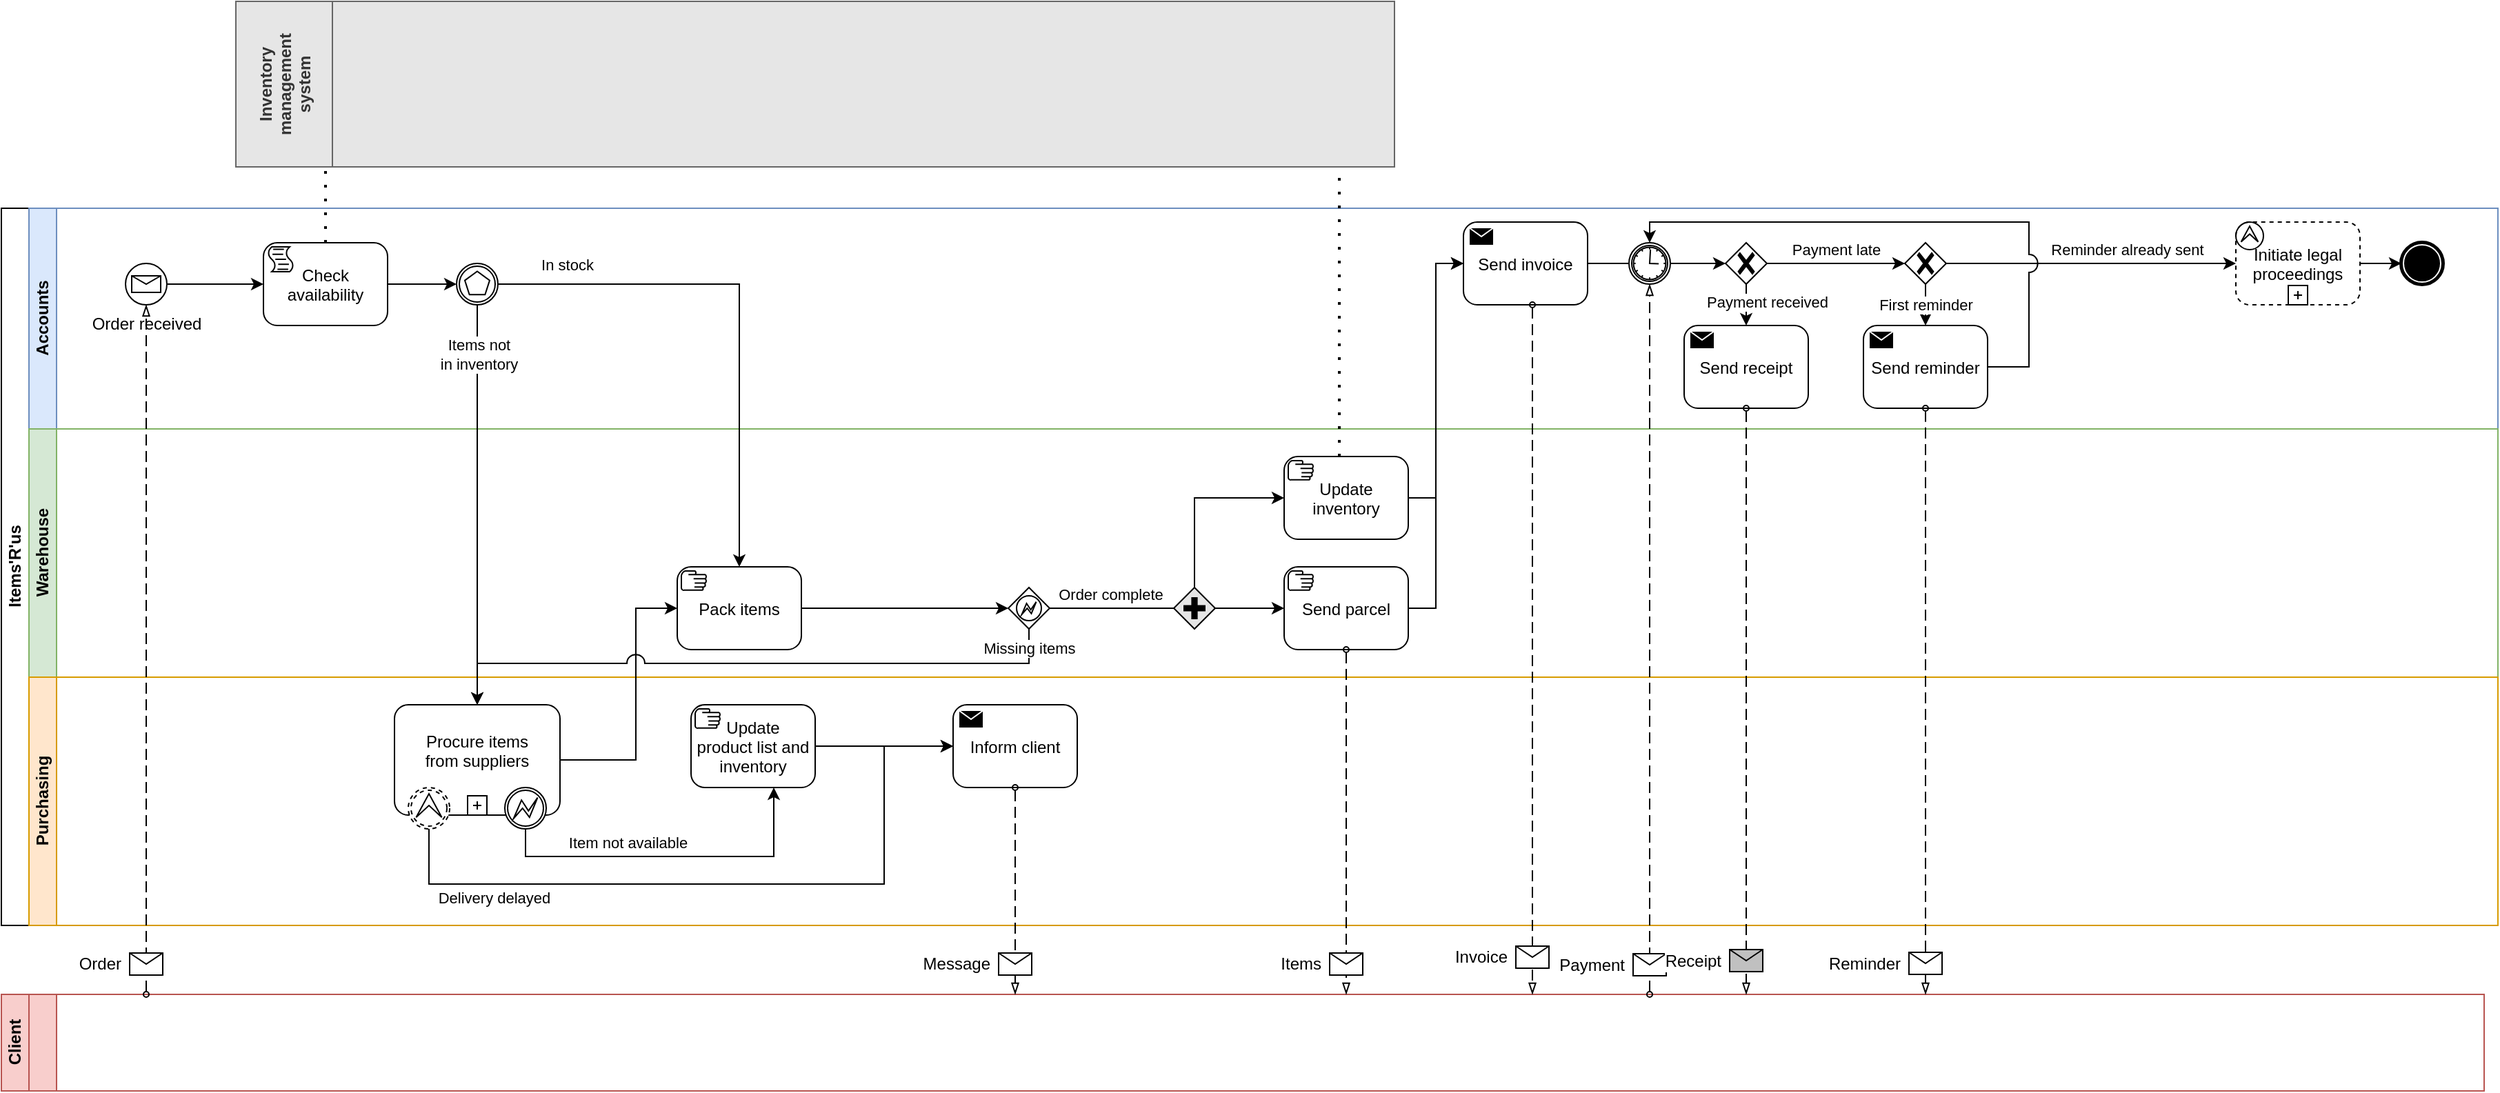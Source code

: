 <mxfile version="19.0.3" type="device" pages="2"><diagram id="L4GpW-EUjeUzysb4IhCQ" name="Page-1"><mxGraphModel dx="1033" dy="782" grid="1" gridSize="10" guides="1" tooltips="1" connect="1" arrows="1" fold="1" page="1" pageScale="1" pageWidth="827" pageHeight="1169" math="0" shadow="0"><root><mxCell id="0"/><mxCell id="1" parent="0"/><mxCell id="CIVC6-ZQAt0Y3eKCPGat-1" value="Items'R'us" style="swimlane;html=1;childLayout=stackLayout;resizeParent=1;resizeParentMax=0;horizontal=0;startSize=20;horizontalStack=0;" vertex="1" parent="1"><mxGeometry x="84" y="415" width="1810" height="520" as="geometry"/></mxCell><mxCell id="CIVC6-ZQAt0Y3eKCPGat-2" value="Accounts" style="swimlane;html=1;startSize=20;horizontal=0;fillColor=#dae8fc;strokeColor=#6c8ebf;" vertex="1" parent="CIVC6-ZQAt0Y3eKCPGat-1"><mxGeometry x="20" width="1790" height="160" as="geometry"/></mxCell><mxCell id="CIVC6-ZQAt0Y3eKCPGat-3" value="Order received" style="shape=mxgraph.bpmn.event;html=1;verticalLabelPosition=bottom;labelBackgroundColor=#ffffff;verticalAlign=top;align=center;perimeter=ellipsePerimeter;outlineConnect=0;aspect=fixed;outline=standard;symbol=message;" vertex="1" parent="CIVC6-ZQAt0Y3eKCPGat-2"><mxGeometry x="70" y="40" width="30" height="30" as="geometry"/></mxCell><mxCell id="CIVC6-ZQAt0Y3eKCPGat-4" value="Check &#xA;availability" style="shape=mxgraph.bpmn.task;rectStyle=rounded;size=10;taskMarker=script;" vertex="1" parent="CIVC6-ZQAt0Y3eKCPGat-2"><mxGeometry x="170" y="25" width="90" height="60" as="geometry"/></mxCell><mxCell id="CIVC6-ZQAt0Y3eKCPGat-5" value="" style="edgeStyle=orthogonalEdgeStyle;rounded=0;orthogonalLoop=1;jettySize=auto;html=1;" edge="1" parent="CIVC6-ZQAt0Y3eKCPGat-2" source="CIVC6-ZQAt0Y3eKCPGat-3" target="CIVC6-ZQAt0Y3eKCPGat-4"><mxGeometry relative="1" as="geometry"/></mxCell><mxCell id="CIVC6-ZQAt0Y3eKCPGat-6" value="" style="shape=mxgraph.bpmn.event;html=1;verticalLabelPosition=bottom;labelBackgroundColor=#ffffff;verticalAlign=top;align=center;perimeter=ellipsePerimeter;outlineConnect=0;aspect=fixed;outline=boundInt;symbol=multiple;fontFamily=Helvetica;fontSize=12;fontColor=#000000;strokeColor=#000000;fillColor=#ffffff;" vertex="1" parent="CIVC6-ZQAt0Y3eKCPGat-2"><mxGeometry x="310" y="40" width="30" height="30" as="geometry"/></mxCell><mxCell id="CIVC6-ZQAt0Y3eKCPGat-7" value="" style="edgeStyle=orthogonalEdgeStyle;rounded=0;orthogonalLoop=1;jettySize=auto;html=1;" edge="1" parent="CIVC6-ZQAt0Y3eKCPGat-2" source="CIVC6-ZQAt0Y3eKCPGat-4" target="CIVC6-ZQAt0Y3eKCPGat-6"><mxGeometry relative="1" as="geometry"/></mxCell><mxCell id="CIVC6-ZQAt0Y3eKCPGat-8" value="Send invoice" style="shape=mxgraph.bpmn.task;rectStyle=rounded;size=10;taskMarker=send;labelBackgroundColor=#ffffff;" vertex="1" parent="CIVC6-ZQAt0Y3eKCPGat-2"><mxGeometry x="1040" y="10" width="90" height="60" as="geometry"/></mxCell><mxCell id="CIVC6-ZQAt0Y3eKCPGat-9" value="" style="edgeStyle=orthogonalEdgeStyle;rounded=0;jumpStyle=arc;jumpSize=13;orthogonalLoop=1;jettySize=auto;html=1;startArrow=none;startFill=0;endArrow=classic;endFill=1;strokeColor=#000000;strokeWidth=1;" edge="1" parent="CIVC6-ZQAt0Y3eKCPGat-2" source="CIVC6-ZQAt0Y3eKCPGat-16" target="CIVC6-ZQAt0Y3eKCPGat-10"><mxGeometry relative="1" as="geometry"><mxPoint x="1170" y="50" as="targetPoint"/></mxGeometry></mxCell><mxCell id="CIVC6-ZQAt0Y3eKCPGat-10" value="" style="shape=mxgraph.bpmn.gateway2;html=1;verticalLabelPosition=bottom;labelBackgroundColor=#ffffff;verticalAlign=top;align=center;perimeter=rhombusPerimeter;outlineConnect=0;outline=none;symbol=none;gwType=exclusive;fontFamily=Helvetica;fontSize=12;fontColor=#000000;strokeColor=#000000;fillColor=#FFFFFF;" vertex="1" parent="CIVC6-ZQAt0Y3eKCPGat-2"><mxGeometry x="1230" y="25" width="30" height="30" as="geometry"/></mxCell><mxCell id="CIVC6-ZQAt0Y3eKCPGat-11" value="Send receipt" style="shape=mxgraph.bpmn.task;rectStyle=rounded;size=10;taskMarker=send;labelBackgroundColor=none;fillColor=#FFFFFF;" vertex="1" parent="CIVC6-ZQAt0Y3eKCPGat-2"><mxGeometry x="1200" y="85" width="90" height="60" as="geometry"/></mxCell><mxCell id="CIVC6-ZQAt0Y3eKCPGat-12" value="" style="edgeStyle=orthogonalEdgeStyle;rounded=0;jumpStyle=arc;jumpSize=13;orthogonalLoop=1;jettySize=auto;html=1;startArrow=none;startFill=0;endArrow=classic;endFill=1;strokeColor=#000000;strokeWidth=1;" edge="1" parent="CIVC6-ZQAt0Y3eKCPGat-2" source="CIVC6-ZQAt0Y3eKCPGat-10" target="CIVC6-ZQAt0Y3eKCPGat-11"><mxGeometry relative="1" as="geometry"><Array as="points"><mxPoint x="1245" y="105"/></Array></mxGeometry></mxCell><mxCell id="CIVC6-ZQAt0Y3eKCPGat-13" value="Payment received" style="edgeLabel;html=1;align=center;verticalAlign=middle;resizable=0;points=[];" vertex="1" connectable="0" parent="CIVC6-ZQAt0Y3eKCPGat-12"><mxGeometry x="-0.674" relative="1" as="geometry"><mxPoint x="15" y="8" as="offset"/></mxGeometry></mxCell><mxCell id="CIVC6-ZQAt0Y3eKCPGat-14" value="" style="edgeStyle=orthogonalEdgeStyle;rounded=0;jumpStyle=arc;jumpSize=13;orthogonalLoop=1;jettySize=auto;html=1;startArrow=none;startFill=0;endArrow=classic;endFill=1;strokeColor=#000000;strokeWidth=1;" edge="1" parent="CIVC6-ZQAt0Y3eKCPGat-2" source="CIVC6-ZQAt0Y3eKCPGat-10" target="CIVC6-ZQAt0Y3eKCPGat-21"><mxGeometry relative="1" as="geometry"><mxPoint x="1450" y="50" as="targetPoint"/><Array as="points"><mxPoint x="1320" y="40"/><mxPoint x="1320" y="40"/></Array></mxGeometry></mxCell><mxCell id="CIVC6-ZQAt0Y3eKCPGat-15" value="Payment late" style="edgeLabel;html=1;align=center;verticalAlign=middle;resizable=0;points=[];" vertex="1" connectable="0" parent="CIVC6-ZQAt0Y3eKCPGat-14"><mxGeometry x="-0.536" y="-2" relative="1" as="geometry"><mxPoint x="27" y="-12" as="offset"/></mxGeometry></mxCell><mxCell id="CIVC6-ZQAt0Y3eKCPGat-16" value="" style="shape=mxgraph.bpmn.event;html=1;verticalLabelPosition=bottom;labelBackgroundColor=#ffffff;verticalAlign=top;align=center;perimeter=ellipsePerimeter;outlineConnect=0;aspect=fixed;outline=boundInt;symbol=timer;fillColor=#FFFFFF;" vertex="1" parent="CIVC6-ZQAt0Y3eKCPGat-2"><mxGeometry x="1160" y="25" width="30" height="30" as="geometry"/></mxCell><mxCell id="CIVC6-ZQAt0Y3eKCPGat-17" value="" style="edgeStyle=orthogonalEdgeStyle;rounded=0;jumpStyle=arc;jumpSize=13;orthogonalLoop=1;jettySize=auto;html=1;startArrow=none;startFill=0;endArrow=none;endFill=1;strokeColor=#000000;strokeWidth=1;" edge="1" parent="CIVC6-ZQAt0Y3eKCPGat-2" source="CIVC6-ZQAt0Y3eKCPGat-8" target="CIVC6-ZQAt0Y3eKCPGat-16"><mxGeometry relative="1" as="geometry"><mxPoint x="780" y="300" as="sourcePoint"/><mxPoint x="880" y="300" as="targetPoint"/></mxGeometry></mxCell><mxCell id="CIVC6-ZQAt0Y3eKCPGat-18" value="First reminder" style="edgeStyle=orthogonalEdgeStyle;rounded=0;jumpStyle=arc;jumpSize=13;orthogonalLoop=1;jettySize=auto;html=1;startArrow=none;startFill=0;endArrow=classic;endFill=1;strokeColor=#000000;strokeWidth=1;" edge="1" parent="CIVC6-ZQAt0Y3eKCPGat-2" source="CIVC6-ZQAt0Y3eKCPGat-21" target="CIVC6-ZQAt0Y3eKCPGat-23"><mxGeometry relative="1" as="geometry"/></mxCell><mxCell id="CIVC6-ZQAt0Y3eKCPGat-19" style="edgeStyle=orthogonalEdgeStyle;rounded=0;jumpStyle=arc;jumpSize=13;orthogonalLoop=1;jettySize=auto;html=1;startArrow=none;startFill=0;endArrow=classic;endFill=1;strokeColor=#000000;strokeWidth=1;" edge="1" parent="CIVC6-ZQAt0Y3eKCPGat-2" source="CIVC6-ZQAt0Y3eKCPGat-21" target="CIVC6-ZQAt0Y3eKCPGat-24"><mxGeometry relative="1" as="geometry"><Array as="points"><mxPoint x="1430" y="40"/><mxPoint x="1430" y="40"/></Array></mxGeometry></mxCell><mxCell id="CIVC6-ZQAt0Y3eKCPGat-20" value="Reminder already sent" style="edgeLabel;html=1;align=center;verticalAlign=middle;resizable=0;points=[];" vertex="1" connectable="0" parent="CIVC6-ZQAt0Y3eKCPGat-19"><mxGeometry x="-0.625" y="1" relative="1" as="geometry"><mxPoint x="91" y="-9" as="offset"/></mxGeometry></mxCell><mxCell id="CIVC6-ZQAt0Y3eKCPGat-21" value="" style="shape=mxgraph.bpmn.gateway2;html=1;verticalLabelPosition=bottom;labelBackgroundColor=#ffffff;verticalAlign=top;align=center;perimeter=rhombusPerimeter;outlineConnect=0;outline=none;symbol=none;gwType=exclusive;fillColor=#FFFFFF;" vertex="1" parent="CIVC6-ZQAt0Y3eKCPGat-2"><mxGeometry x="1360" y="25" width="30" height="30" as="geometry"/></mxCell><mxCell id="CIVC6-ZQAt0Y3eKCPGat-22" style="edgeStyle=orthogonalEdgeStyle;rounded=0;jumpStyle=arc;jumpSize=13;orthogonalLoop=1;jettySize=auto;html=1;startArrow=none;startFill=0;endArrow=classic;endFill=1;strokeColor=#000000;strokeWidth=1;" edge="1" parent="CIVC6-ZQAt0Y3eKCPGat-2" source="CIVC6-ZQAt0Y3eKCPGat-23" target="CIVC6-ZQAt0Y3eKCPGat-16"><mxGeometry relative="1" as="geometry"><Array as="points"><mxPoint x="1450" y="115"/><mxPoint x="1450" y="10"/><mxPoint x="1175" y="10"/></Array></mxGeometry></mxCell><mxCell id="CIVC6-ZQAt0Y3eKCPGat-23" value="Send reminder" style="shape=mxgraph.bpmn.task;rectStyle=rounded;size=10;taskMarker=send;labelBackgroundColor=none;fillColor=#FFFFFF;" vertex="1" parent="CIVC6-ZQAt0Y3eKCPGat-2"><mxGeometry x="1330" y="85" width="90" height="60" as="geometry"/></mxCell><mxCell id="CIVC6-ZQAt0Y3eKCPGat-24" value="Initiate legal &#xA;proceedings" style="shape=mxgraph.bpmn.task;rectStyle=rounded;size=10;taskMarker=abstract;bpmnShapeType=subprocess;isLoopSub=1;outline=eventInt;symbol=escalation;labelBackgroundColor=none;fillColor=#FFFFFF;" vertex="1" parent="CIVC6-ZQAt0Y3eKCPGat-2"><mxGeometry x="1600" y="10" width="90" height="60" as="geometry"/></mxCell><mxCell id="CIVC6-ZQAt0Y3eKCPGat-25" value="" style="shape=mxgraph.bpmn.event;html=1;verticalLabelPosition=bottom;labelBackgroundColor=#ffffff;verticalAlign=top;align=center;perimeter=ellipsePerimeter;outlineConnect=0;aspect=fixed;outline=end;symbol=terminate;fillColor=#FFFFFF;" vertex="1" parent="CIVC6-ZQAt0Y3eKCPGat-2"><mxGeometry x="1720" y="25" width="30" height="30" as="geometry"/></mxCell><mxCell id="CIVC6-ZQAt0Y3eKCPGat-26" value="" style="edgeStyle=orthogonalEdgeStyle;rounded=0;jumpStyle=arc;jumpSize=13;orthogonalLoop=1;jettySize=auto;html=1;startArrow=none;startFill=0;endArrow=classic;endFill=1;strokeColor=#000000;strokeWidth=1;" edge="1" parent="CIVC6-ZQAt0Y3eKCPGat-2" source="CIVC6-ZQAt0Y3eKCPGat-24" target="CIVC6-ZQAt0Y3eKCPGat-25"><mxGeometry relative="1" as="geometry"/></mxCell><mxCell id="CIVC6-ZQAt0Y3eKCPGat-27" value="Warehouse" style="swimlane;html=1;startSize=20;horizontal=0;fillColor=#d5e8d4;strokeColor=#82b366;" vertex="1" parent="CIVC6-ZQAt0Y3eKCPGat-1"><mxGeometry x="20" y="160" width="1790" height="180" as="geometry"/></mxCell><mxCell id="CIVC6-ZQAt0Y3eKCPGat-28" value="Pack items" style="shape=mxgraph.bpmn.task;rectStyle=rounded;size=10;taskMarker=manual;" vertex="1" parent="CIVC6-ZQAt0Y3eKCPGat-27"><mxGeometry x="470" y="100" width="90" height="60" as="geometry"/></mxCell><mxCell id="CIVC6-ZQAt0Y3eKCPGat-29" value="All items?" style="shape=mxgraph.bpmn.gateway2;html=1;verticalLabelPosition=bottom;labelBackgroundColor=#ffffff;verticalAlign=top;align=center;perimeter=rhombusPerimeter;outlineConnect=0;outline=eventInt;symbol=error;" vertex="1" parent="CIVC6-ZQAt0Y3eKCPGat-27"><mxGeometry x="710" y="115" width="30" height="30" as="geometry"/></mxCell><mxCell id="CIVC6-ZQAt0Y3eKCPGat-30" value="" style="edgeStyle=orthogonalEdgeStyle;rounded=0;orthogonalLoop=1;jettySize=auto;html=1;" edge="1" parent="CIVC6-ZQAt0Y3eKCPGat-27" source="CIVC6-ZQAt0Y3eKCPGat-28" target="CIVC6-ZQAt0Y3eKCPGat-29"><mxGeometry relative="1" as="geometry"/></mxCell><mxCell id="CIVC6-ZQAt0Y3eKCPGat-31" value="Send parcel" style="shape=mxgraph.bpmn.task;rectStyle=rounded;size=10;taskMarker=manual;" vertex="1" parent="CIVC6-ZQAt0Y3eKCPGat-27"><mxGeometry x="910" y="100" width="90" height="60" as="geometry"/></mxCell><mxCell id="CIVC6-ZQAt0Y3eKCPGat-32" value="" style="edgeStyle=orthogonalEdgeStyle;rounded=0;orthogonalLoop=1;jettySize=auto;html=1;startArrow=none;" edge="1" parent="CIVC6-ZQAt0Y3eKCPGat-27" source="CIVC6-ZQAt0Y3eKCPGat-35" target="CIVC6-ZQAt0Y3eKCPGat-31"><mxGeometry relative="1" as="geometry"><Array as="points"><mxPoint x="845" y="130"/></Array></mxGeometry></mxCell><mxCell id="CIVC6-ZQAt0Y3eKCPGat-33" value="Update &#xA;inventory" style="shape=mxgraph.bpmn.task;rectStyle=rounded;size=10;taskMarker=manual;labelBackgroundColor=#ffffff;" vertex="1" parent="CIVC6-ZQAt0Y3eKCPGat-27"><mxGeometry x="910" y="20" width="90" height="60" as="geometry"/></mxCell><mxCell id="CIVC6-ZQAt0Y3eKCPGat-34" style="edgeStyle=orthogonalEdgeStyle;rounded=0;orthogonalLoop=1;jettySize=auto;html=1;startArrow=none;startFill=0;endArrow=classic;endFill=1;strokeColor=#000000;strokeWidth=1;" edge="1" parent="CIVC6-ZQAt0Y3eKCPGat-27" source="CIVC6-ZQAt0Y3eKCPGat-35" target="CIVC6-ZQAt0Y3eKCPGat-33"><mxGeometry relative="1" as="geometry"><Array as="points"><mxPoint x="845" y="50"/></Array></mxGeometry></mxCell><mxCell id="CIVC6-ZQAt0Y3eKCPGat-35" value="" style="shape=mxgraph.bpmn.gateway2;html=1;verticalLabelPosition=bottom;labelBackgroundColor=#ffffff;verticalAlign=top;align=center;perimeter=rhombusPerimeter;outlineConnect=0;outline=none;symbol=none;gwType=parallel;fillColor=#E6E6E6;" vertex="1" parent="CIVC6-ZQAt0Y3eKCPGat-27"><mxGeometry x="830" y="115" width="30" height="30" as="geometry"/></mxCell><mxCell id="CIVC6-ZQAt0Y3eKCPGat-36" value="" style="edgeStyle=orthogonalEdgeStyle;rounded=0;orthogonalLoop=1;jettySize=auto;html=1;endArrow=none;" edge="1" parent="CIVC6-ZQAt0Y3eKCPGat-27" source="CIVC6-ZQAt0Y3eKCPGat-29" target="CIVC6-ZQAt0Y3eKCPGat-35"><mxGeometry relative="1" as="geometry"><mxPoint x="400" y="430" as="sourcePoint"/><mxPoint x="570" y="430" as="targetPoint"/></mxGeometry></mxCell><mxCell id="CIVC6-ZQAt0Y3eKCPGat-37" value="Order complete" style="edgeLabel;html=1;align=center;verticalAlign=middle;resizable=0;points=[];" vertex="1" connectable="0" parent="CIVC6-ZQAt0Y3eKCPGat-36"><mxGeometry x="-0.36" y="-2" relative="1" as="geometry"><mxPoint x="15" y="-12" as="offset"/></mxGeometry></mxCell><mxCell id="CIVC6-ZQAt0Y3eKCPGat-38" value="Purchasing" style="swimlane;html=1;startSize=20;horizontal=0;fillColor=#ffe6cc;strokeColor=#d79b00;" vertex="1" parent="CIVC6-ZQAt0Y3eKCPGat-1"><mxGeometry x="20" y="340" width="1790" height="180" as="geometry"/></mxCell><UserObject label="" link="data:page/id,vztFf1reJNJQa8_FlbRC" id="CIVC6-ZQAt0Y3eKCPGat-39"><mxCell style="group" vertex="1" connectable="0" parent="CIVC6-ZQAt0Y3eKCPGat-38"><mxGeometry x="265" y="20" width="125" height="90" as="geometry"/></mxCell></UserObject><mxCell id="CIVC6-ZQAt0Y3eKCPGat-40" value="Procure items&#xA;from suppliers&#xA;" style="shape=mxgraph.bpmn.task;rectStyle=rounded;size=10;taskMarker=abstract;isLoopSub=1;" vertex="1" parent="CIVC6-ZQAt0Y3eKCPGat-39"><mxGeometry width="120" height="80" as="geometry"/></mxCell><mxCell id="CIVC6-ZQAt0Y3eKCPGat-41" value="" style="shape=mxgraph.bpmn.event;html=1;verticalLabelPosition=bottom;labelBackgroundColor=#ffffff;verticalAlign=top;align=center;perimeter=ellipsePerimeter;outlineConnect=0;aspect=fixed;outline=boundInt;symbol=error;" vertex="1" parent="CIVC6-ZQAt0Y3eKCPGat-39"><mxGeometry x="80" y="60" width="30" height="30" as="geometry"/></mxCell><mxCell id="CIVC6-ZQAt0Y3eKCPGat-42" value="" style="shape=mxgraph.bpmn.event;html=1;verticalLabelPosition=bottom;labelBackgroundColor=#ffffff;verticalAlign=top;align=center;perimeter=ellipsePerimeter;outlineConnect=0;aspect=fixed;outline=boundNonint;symbol=escalation;" vertex="1" parent="CIVC6-ZQAt0Y3eKCPGat-39"><mxGeometry x="10" y="60" width="30" height="30" as="geometry"/></mxCell><mxCell id="CIVC6-ZQAt0Y3eKCPGat-43" value="Inform client" style="shape=mxgraph.bpmn.task;rectStyle=rounded;size=10;taskMarker=send;" vertex="1" parent="CIVC6-ZQAt0Y3eKCPGat-38"><mxGeometry x="670" y="20" width="90" height="60" as="geometry"/></mxCell><mxCell id="CIVC6-ZQAt0Y3eKCPGat-44" style="edgeStyle=orthogonalEdgeStyle;rounded=0;orthogonalLoop=1;jettySize=auto;html=1;" edge="1" parent="CIVC6-ZQAt0Y3eKCPGat-38" source="CIVC6-ZQAt0Y3eKCPGat-42" target="CIVC6-ZQAt0Y3eKCPGat-43"><mxGeometry relative="1" as="geometry"><Array as="points"><mxPoint x="290" y="150"/><mxPoint x="620" y="150"/><mxPoint x="620" y="50"/></Array></mxGeometry></mxCell><mxCell id="CIVC6-ZQAt0Y3eKCPGat-45" value="Delivery delayed" style="edgeLabel;html=1;align=center;verticalAlign=middle;resizable=0;points=[];" vertex="1" connectable="0" parent="CIVC6-ZQAt0Y3eKCPGat-44"><mxGeometry x="-0.526" relative="1" as="geometry"><mxPoint x="-36" y="10" as="offset"/></mxGeometry></mxCell><mxCell id="CIVC6-ZQAt0Y3eKCPGat-46" style="edgeStyle=orthogonalEdgeStyle;rounded=0;orthogonalLoop=1;jettySize=auto;html=1;" edge="1" parent="CIVC6-ZQAt0Y3eKCPGat-38" source="CIVC6-ZQAt0Y3eKCPGat-47" target="CIVC6-ZQAt0Y3eKCPGat-43"><mxGeometry relative="1" as="geometry"/></mxCell><mxCell id="CIVC6-ZQAt0Y3eKCPGat-47" value="Update &#xA;product list and&#xA; inventory" style="shape=mxgraph.bpmn.task;rectStyle=rounded;size=10;taskMarker=manual;" vertex="1" parent="CIVC6-ZQAt0Y3eKCPGat-38"><mxGeometry x="480" y="20" width="90" height="60" as="geometry"/></mxCell><mxCell id="CIVC6-ZQAt0Y3eKCPGat-48" value="" style="edgeStyle=orthogonalEdgeStyle;rounded=0;orthogonalLoop=1;jettySize=auto;html=1;" edge="1" parent="CIVC6-ZQAt0Y3eKCPGat-38" source="CIVC6-ZQAt0Y3eKCPGat-41" target="CIVC6-ZQAt0Y3eKCPGat-47"><mxGeometry relative="1" as="geometry"><Array as="points"><mxPoint x="360" y="130"/><mxPoint x="540" y="130"/></Array></mxGeometry></mxCell><mxCell id="CIVC6-ZQAt0Y3eKCPGat-49" value="Item not available" style="edgeLabel;html=1;align=center;verticalAlign=middle;resizable=0;points=[];" vertex="1" connectable="0" parent="CIVC6-ZQAt0Y3eKCPGat-48"><mxGeometry x="-0.637" relative="1" as="geometry"><mxPoint x="48" y="-10" as="offset"/></mxGeometry></mxCell><mxCell id="CIVC6-ZQAt0Y3eKCPGat-50" value="" style="edgeStyle=orthogonalEdgeStyle;rounded=0;orthogonalLoop=1;jettySize=auto;html=1;" edge="1" parent="CIVC6-ZQAt0Y3eKCPGat-1" source="CIVC6-ZQAt0Y3eKCPGat-6" target="CIVC6-ZQAt0Y3eKCPGat-28"><mxGeometry relative="1" as="geometry"/></mxCell><mxCell id="CIVC6-ZQAt0Y3eKCPGat-51" value="In stock" style="edgeLabel;html=1;align=center;verticalAlign=middle;resizable=0;points=[];" vertex="1" connectable="0" parent="CIVC6-ZQAt0Y3eKCPGat-50"><mxGeometry x="-0.139" y="1" relative="1" as="geometry"><mxPoint x="-114" y="-13" as="offset"/></mxGeometry></mxCell><mxCell id="CIVC6-ZQAt0Y3eKCPGat-52" style="edgeStyle=orthogonalEdgeStyle;rounded=0;orthogonalLoop=1;jettySize=auto;html=1;" edge="1" parent="CIVC6-ZQAt0Y3eKCPGat-1" source="CIVC6-ZQAt0Y3eKCPGat-6" target="CIVC6-ZQAt0Y3eKCPGat-40"><mxGeometry relative="1" as="geometry"><mxPoint x="360" y="280" as="targetPoint"/></mxGeometry></mxCell><mxCell id="CIVC6-ZQAt0Y3eKCPGat-53" value="Items not &lt;br&gt;in inventory" style="edgeLabel;html=1;align=center;verticalAlign=middle;resizable=0;points=[];" vertex="1" connectable="0" parent="CIVC6-ZQAt0Y3eKCPGat-52"><mxGeometry x="-0.752" y="1" relative="1" as="geometry"><mxPoint as="offset"/></mxGeometry></mxCell><mxCell id="CIVC6-ZQAt0Y3eKCPGat-54" style="edgeStyle=orthogonalEdgeStyle;rounded=0;orthogonalLoop=1;jettySize=auto;html=1;" edge="1" parent="CIVC6-ZQAt0Y3eKCPGat-1" source="CIVC6-ZQAt0Y3eKCPGat-40" target="CIVC6-ZQAt0Y3eKCPGat-28"><mxGeometry relative="1" as="geometry"><Array as="points"><mxPoint x="460" y="400"/><mxPoint x="460" y="290"/></Array></mxGeometry></mxCell><mxCell id="CIVC6-ZQAt0Y3eKCPGat-55" style="edgeStyle=orthogonalEdgeStyle;rounded=0;orthogonalLoop=1;jettySize=auto;html=1;jumpStyle=arc;jumpSize=13;" edge="1" parent="CIVC6-ZQAt0Y3eKCPGat-1" source="CIVC6-ZQAt0Y3eKCPGat-29" target="CIVC6-ZQAt0Y3eKCPGat-40"><mxGeometry relative="1" as="geometry"><Array as="points"><mxPoint x="745" y="330"/><mxPoint x="345" y="330"/></Array></mxGeometry></mxCell><mxCell id="CIVC6-ZQAt0Y3eKCPGat-56" value="Missing items" style="edgeLabel;html=1;align=center;verticalAlign=middle;resizable=0;points=[];" vertex="1" connectable="0" parent="CIVC6-ZQAt0Y3eKCPGat-55"><mxGeometry x="-0.939" relative="1" as="geometry"><mxPoint as="offset"/></mxGeometry></mxCell><mxCell id="CIVC6-ZQAt0Y3eKCPGat-57" style="edgeStyle=orthogonalEdgeStyle;rounded=0;orthogonalLoop=1;jettySize=auto;html=1;startArrow=none;startFill=0;endArrow=classic;endFill=1;strokeColor=#000000;strokeWidth=1;" edge="1" parent="CIVC6-ZQAt0Y3eKCPGat-1" source="CIVC6-ZQAt0Y3eKCPGat-31" target="CIVC6-ZQAt0Y3eKCPGat-8"><mxGeometry relative="1" as="geometry"><Array as="points"><mxPoint x="1040" y="290"/><mxPoint x="1040" y="40"/></Array></mxGeometry></mxCell><mxCell id="CIVC6-ZQAt0Y3eKCPGat-58" style="edgeStyle=orthogonalEdgeStyle;rounded=0;orthogonalLoop=1;jettySize=auto;html=1;startArrow=none;startFill=0;endArrow=classic;endFill=1;strokeColor=#000000;strokeWidth=1;" edge="1" parent="CIVC6-ZQAt0Y3eKCPGat-1" source="CIVC6-ZQAt0Y3eKCPGat-33" target="CIVC6-ZQAt0Y3eKCPGat-8"><mxGeometry relative="1" as="geometry"><Array as="points"><mxPoint x="1040" y="210"/><mxPoint x="1040" y="40"/></Array></mxGeometry></mxCell><mxCell id="CIVC6-ZQAt0Y3eKCPGat-59" value="Client" style="swimlane;html=1;childLayout=stackLayout;resizeParent=1;resizeParentMax=0;horizontal=0;startSize=20;horizontalStack=0;labelBackgroundColor=none;fillColor=#f8cecc;strokeColor=#b85450;swimlaneFillColor=none;" vertex="1" parent="1"><mxGeometry x="84" y="985" width="1800" height="70" as="geometry"/></mxCell><mxCell id="CIVC6-ZQAt0Y3eKCPGat-60" value="" style="swimlane;html=1;startSize=20;horizontal=0;fillColor=#f8cecc;strokeColor=#b85450;" vertex="1" parent="CIVC6-ZQAt0Y3eKCPGat-59"><mxGeometry x="20" width="1780" height="70" as="geometry"/></mxCell><mxCell id="CIVC6-ZQAt0Y3eKCPGat-61" value="" style="endArrow=blockThin;html=1;labelPosition=left;verticalLabelPosition=middle;align=right;verticalAlign=middle;dashed=1;endFill=0;startArrow=oval;startFill=0;endSize=6;startSize=4;dashPattern=8 4;rounded=1;edgeStyle=orthogonalEdgeStyle;strokeWidth=1;" edge="1" parent="1" source="CIVC6-ZQAt0Y3eKCPGat-59" target="CIVC6-ZQAt0Y3eKCPGat-3"><mxGeometry relative="1" as="geometry"><mxPoint x="189" y="855" as="sourcePoint"/><mxPoint x="634" y="685" as="targetPoint"/><Array as="points"><mxPoint x="189" y="795"/><mxPoint x="189" y="795"/></Array></mxGeometry></mxCell><mxCell id="CIVC6-ZQAt0Y3eKCPGat-62" value="Order" style="shape=message;html=1;outlineConnect=0;labelPosition=left;verticalLabelPosition=middle;align=right;verticalAlign=middle;spacingRight=5;labelBackgroundColor=#ffffff;" vertex="1" parent="CIVC6-ZQAt0Y3eKCPGat-61"><mxGeometry width="24" height="16" relative="1" as="geometry"><mxPoint x="-12" y="220" as="offset"/></mxGeometry></mxCell><mxCell id="CIVC6-ZQAt0Y3eKCPGat-63" value="" style="endArrow=blockThin;html=1;labelPosition=left;verticalLabelPosition=middle;align=right;verticalAlign=middle;dashed=1;dashPattern=8 4;endFill=0;startArrow=oval;startFill=0;endSize=6;startSize=4;rounded=1;edgeStyle=orthogonalEdgeStyle;strokeWidth=1;" edge="1" parent="1" source="CIVC6-ZQAt0Y3eKCPGat-31" target="CIVC6-ZQAt0Y3eKCPGat-59"><mxGeometry relative="1" as="geometry"><mxPoint x="904" y="685" as="sourcePoint"/><mxPoint x="969" y="855" as="targetPoint"/><Array as="points"><mxPoint x="1064" y="695"/><mxPoint x="1064" y="695"/></Array></mxGeometry></mxCell><mxCell id="CIVC6-ZQAt0Y3eKCPGat-64" value="Items" style="shape=message;html=1;outlineConnect=0;labelPosition=left;verticalLabelPosition=middle;align=right;verticalAlign=middle;spacingRight=5;labelBackgroundColor=#ffffff;" vertex="1" parent="CIVC6-ZQAt0Y3eKCPGat-63"><mxGeometry width="24" height="16" relative="1" as="geometry"><mxPoint x="-12" y="95" as="offset"/></mxGeometry></mxCell><mxCell id="CIVC6-ZQAt0Y3eKCPGat-65" value="" style="endArrow=blockThin;html=1;labelPosition=left;verticalLabelPosition=middle;align=right;verticalAlign=middle;dashed=1;dashPattern=8 4;endFill=0;startArrow=oval;startFill=0;endSize=6;startSize=4;rounded=1;edgeStyle=orthogonalEdgeStyle;strokeWidth=1;" edge="1" parent="1" source="CIVC6-ZQAt0Y3eKCPGat-8" target="CIVC6-ZQAt0Y3eKCPGat-59"><mxGeometry relative="1" as="geometry"><mxPoint x="1244" y="493" as="sourcePoint"/><mxPoint x="1244" y="855" as="targetPoint"/><Array as="points"><mxPoint x="1194" y="745"/><mxPoint x="1194" y="745"/></Array></mxGeometry></mxCell><mxCell id="CIVC6-ZQAt0Y3eKCPGat-66" value="Invoice" style="shape=message;html=1;outlineConnect=0;labelPosition=left;verticalLabelPosition=middle;align=right;verticalAlign=middle;spacingRight=5;labelBackgroundColor=#ffffff;" vertex="1" parent="CIVC6-ZQAt0Y3eKCPGat-65"><mxGeometry width="24" height="16" relative="1" as="geometry"><mxPoint x="-12" y="215" as="offset"/></mxGeometry></mxCell><mxCell id="CIVC6-ZQAt0Y3eKCPGat-67" value="Inventory &#xA;management &#xA;system" style="swimlane;startSize=70;horizontal=0;labelBackgroundColor=none;strokeColor=#666666;fontColor=#333333;swimlaneFillColor=#E6E6E6;fillColor=#E6E6E6;" vertex="1" parent="1"><mxGeometry x="254" y="265" width="840" height="120" as="geometry"/></mxCell><mxCell id="CIVC6-ZQAt0Y3eKCPGat-68" value="" style="edgeStyle=elbowEdgeStyle;fontSize=12;html=1;endFill=0;startFill=0;endSize=6;startSize=6;dashed=1;dashPattern=1 4;endArrow=none;startArrow=none;strokeWidth=2;" edge="1" parent="1" source="CIVC6-ZQAt0Y3eKCPGat-4" target="CIVC6-ZQAt0Y3eKCPGat-67"><mxGeometry width="160" relative="1" as="geometry"><mxPoint x="544" y="685" as="sourcePoint"/><mxPoint x="704" y="685" as="targetPoint"/></mxGeometry></mxCell><mxCell id="CIVC6-ZQAt0Y3eKCPGat-69" value="" style="edgeStyle=elbowEdgeStyle;fontSize=12;html=1;endFill=0;startFill=0;endSize=6;startSize=6;dashed=1;dashPattern=1 4;endArrow=none;startArrow=none;strokeWidth=2;" edge="1" parent="1" source="CIVC6-ZQAt0Y3eKCPGat-33" target="CIVC6-ZQAt0Y3eKCPGat-67"><mxGeometry width="160" relative="1" as="geometry"><mxPoint x="544" y="685" as="sourcePoint"/><mxPoint x="704" y="685" as="targetPoint"/></mxGeometry></mxCell><mxCell id="CIVC6-ZQAt0Y3eKCPGat-70" value="" style="endArrow=blockThin;html=1;labelPosition=left;verticalLabelPosition=middle;align=right;verticalAlign=middle;dashed=1;endFill=0;startArrow=oval;startFill=0;endSize=6;startSize=4;dashPattern=8 4;rounded=1;edgeStyle=orthogonalEdgeStyle;strokeWidth=1;" edge="1" parent="1" source="CIVC6-ZQAt0Y3eKCPGat-43" target="CIVC6-ZQAt0Y3eKCPGat-59"><mxGeometry relative="1" as="geometry"><mxPoint x="854.0" y="795" as="sourcePoint"/><mxPoint x="854" y="915" as="targetPoint"/><Array as="points"><mxPoint x="819" y="865"/><mxPoint x="819" y="865"/></Array></mxGeometry></mxCell><mxCell id="CIVC6-ZQAt0Y3eKCPGat-71" value="Message" style="shape=message;html=1;outlineConnect=0;labelPosition=left;verticalLabelPosition=middle;align=right;verticalAlign=middle;spacingRight=5;labelBackgroundColor=#ffffff;" vertex="1" parent="CIVC6-ZQAt0Y3eKCPGat-70"><mxGeometry width="24" height="16" relative="1" as="geometry"><mxPoint x="-12" y="45" as="offset"/></mxGeometry></mxCell><mxCell id="CIVC6-ZQAt0Y3eKCPGat-72" value="" style="endArrow=blockThin;html=1;labelPosition=left;verticalLabelPosition=middle;align=right;verticalAlign=middle;dashed=1;dashPattern=8 4;endFill=0;startArrow=oval;startFill=0;endSize=6;startSize=4;strokeColor=#000000;strokeWidth=1;edgeStyle=orthogonalEdgeStyle;" edge="1" parent="1" source="CIVC6-ZQAt0Y3eKCPGat-59" target="CIVC6-ZQAt0Y3eKCPGat-16"><mxGeometry relative="1" as="geometry"><mxPoint x="494" y="1005" as="sourcePoint"/><mxPoint x="1144" y="685" as="targetPoint"/><Array as="points"><mxPoint x="1279" y="715"/><mxPoint x="1279" y="715"/></Array></mxGeometry></mxCell><mxCell id="CIVC6-ZQAt0Y3eKCPGat-73" value="Payment" style="shape=message;html=1;outlineConnect=0;labelPosition=left;verticalLabelPosition=middle;align=right;verticalAlign=middle;spacingRight=5;labelBackgroundColor=#ffffff;" vertex="1" parent="CIVC6-ZQAt0Y3eKCPGat-72"><mxGeometry width="24" height="16" relative="1" as="geometry"><mxPoint x="-12" y="228" as="offset"/></mxGeometry></mxCell><mxCell id="CIVC6-ZQAt0Y3eKCPGat-74" value="" style="endArrow=blockThin;html=1;labelPosition=left;verticalLabelPosition=middle;align=right;verticalAlign=middle;dashed=1;dashPattern=8 4;endFill=0;startArrow=oval;startFill=0;endSize=6;startSize=4;strokeColor=#000000;strokeWidth=1;edgeStyle=orthogonalEdgeStyle;" edge="1" parent="1" source="CIVC6-ZQAt0Y3eKCPGat-11" target="CIVC6-ZQAt0Y3eKCPGat-59"><mxGeometry relative="1" as="geometry"><mxPoint x="1294" y="685" as="sourcePoint"/><mxPoint x="784" y="1015" as="targetPoint"/><Array as="points"><mxPoint x="1349" y="775"/><mxPoint x="1349" y="775"/></Array></mxGeometry></mxCell><mxCell id="CIVC6-ZQAt0Y3eKCPGat-75" value="Receipt" style="shape=message;html=1;outlineConnect=0;labelPosition=left;verticalLabelPosition=middle;align=right;verticalAlign=middle;spacingRight=5;labelBackgroundColor=#ffffff;fillColor=#C0C0C0;" vertex="1" parent="CIVC6-ZQAt0Y3eKCPGat-74"><mxGeometry width="24" height="16" relative="1" as="geometry"><mxPoint x="-12" y="180" as="offset"/></mxGeometry></mxCell><mxCell id="CIVC6-ZQAt0Y3eKCPGat-76" value="" style="endArrow=blockThin;html=1;labelPosition=left;verticalLabelPosition=middle;align=right;verticalAlign=middle;dashed=1;dashPattern=8 4;endFill=0;startArrow=oval;startFill=0;endSize=6;startSize=4;strokeColor=#000000;strokeWidth=1;edgeStyle=orthogonalEdgeStyle;" edge="1" parent="1" source="CIVC6-ZQAt0Y3eKCPGat-23" target="CIVC6-ZQAt0Y3eKCPGat-59"><mxGeometry relative="1" as="geometry"><mxPoint x="1589" y="485" as="sourcePoint"/><mxPoint x="1344" y="685" as="targetPoint"/><Array as="points"><mxPoint x="1479" y="565"/><mxPoint x="1479" y="565"/></Array></mxGeometry></mxCell><mxCell id="CIVC6-ZQAt0Y3eKCPGat-77" value="Reminder" style="shape=message;html=1;outlineConnect=0;labelPosition=left;verticalLabelPosition=middle;align=right;verticalAlign=middle;spacingRight=5;labelBackgroundColor=#ffffff;" vertex="1" parent="CIVC6-ZQAt0Y3eKCPGat-76"><mxGeometry width="24" height="16" relative="1" as="geometry"><mxPoint x="-12" y="182" as="offset"/></mxGeometry></mxCell></root></mxGraphModel></diagram><diagram name="Purchase stock" id="vztFf1reJNJQa8_FlbRC"><mxGraphModel dx="1830" dy="1133" grid="1" gridSize="10" guides="1" tooltips="1" connect="1" arrows="1" fold="1" page="0" pageScale="1" pageWidth="827" pageHeight="1169" math="0" shadow="0"><root><mxCell id="VR5IMITfkwXBvMDUpB2b-0"/><mxCell id="VR5IMITfkwXBvMDUpB2b-1" parent="VR5IMITfkwXBvMDUpB2b-0"/><mxCell id="OpYRb17qw4wrMRBJx0gq-3" style="edgeStyle=orthogonalEdgeStyle;rounded=0;orthogonalLoop=1;jettySize=auto;html=1;" edge="1" parent="VR5IMITfkwXBvMDUpB2b-1" source="EpqYW-o16c6DaKRRVxr--0" target="EpqYW-o16c6DaKRRVxr--2"><mxGeometry relative="1" as="geometry"><Array as="points"><mxPoint x="180" y="340"/><mxPoint x="180" y="390"/></Array></mxGeometry></mxCell><mxCell id="EpqYW-o16c6DaKRRVxr--0" value="&lt;div&gt;Items in stock &lt;br&gt;&lt;/div&gt;&lt;div&gt;below minimum number&lt;/div&gt;" style="shape=mxgraph.bpmn.event;html=1;verticalLabelPosition=bottom;labelBackgroundColor=#ffffff;verticalAlign=top;align=center;perimeter=ellipsePerimeter;outlineConnect=0;aspect=fixed;outline=standard;symbol=conditional;" vertex="1" parent="VR5IMITfkwXBvMDUpB2b-1"><mxGeometry x="80" y="320" width="40" height="40" as="geometry"/></mxCell><mxCell id="OpYRb17qw4wrMRBJx0gq-2" style="edgeStyle=orthogonalEdgeStyle;rounded=0;orthogonalLoop=1;jettySize=auto;html=1;" edge="1" parent="VR5IMITfkwXBvMDUpB2b-1" source="EpqYW-o16c6DaKRRVxr--1" target="EpqYW-o16c6DaKRRVxr--2"><mxGeometry relative="1" as="geometry"><Array as="points"><mxPoint x="180" y="460"/><mxPoint x="180" y="420"/></Array></mxGeometry></mxCell><UserObject label="" link="data:page/id,C22Zyo9x9_IkmYV2H3KQ" id="EpqYW-o16c6DaKRRVxr--1"><mxCell style="shape=mxgraph.bpmn.event;html=1;verticalLabelPosition=bottom;labelBackgroundColor=#ffffff;verticalAlign=top;align=center;perimeter=ellipsePerimeter;outlineConnect=0;aspect=fixed;outline=standard;symbol=general;" vertex="1" parent="VR5IMITfkwXBvMDUpB2b-1"><mxGeometry x="80" y="440" width="40" height="40" as="geometry"/></mxCell></UserObject><mxCell id="EpqYW-o16c6DaKRRVxr--2" value="Check if available &#xA;from suppliers&#xA;" style="shape=mxgraph.bpmn.task;rectStyle=rounded;size=10;taskMarker=manual;" vertex="1" parent="VR5IMITfkwXBvMDUpB2b-1"><mxGeometry x="240" y="360" width="120" height="80" as="geometry"/></mxCell><mxCell id="EpqYW-o16c6DaKRRVxr--3" value="Available?" style="shape=mxgraph.bpmn.gateway2;html=1;verticalLabelPosition=bottom;labelBackgroundColor=#ffffff;verticalAlign=top;align=center;perimeter=rhombusPerimeter;outlineConnect=0;outline=none;symbol=none;gwType=exclusive;labelBorderColor=none;" vertex="1" parent="VR5IMITfkwXBvMDUpB2b-1"><mxGeometry x="420" y="380" width="40" height="40" as="geometry"/></mxCell><mxCell id="EpqYW-o16c6DaKRRVxr--4" value="" style="edgeStyle=orthogonalEdgeStyle;rounded=0;orthogonalLoop=1;jettySize=auto;html=1;" edge="1" parent="VR5IMITfkwXBvMDUpB2b-1" source="EpqYW-o16c6DaKRRVxr--2" target="EpqYW-o16c6DaKRRVxr--3"><mxGeometry relative="1" as="geometry"/></mxCell><mxCell id="EpqYW-o16c6DaKRRVxr--5" value="Order from supplier" style="shape=mxgraph.bpmn.task;rectStyle=rounded;size=10;taskMarker=send;" vertex="1" parent="VR5IMITfkwXBvMDUpB2b-1"><mxGeometry x="560" y="280" width="120" height="80" as="geometry"/></mxCell><mxCell id="EpqYW-o16c6DaKRRVxr--6" value="" style="edgeStyle=orthogonalEdgeStyle;rounded=0;orthogonalLoop=1;jettySize=auto;html=1;" edge="1" parent="VR5IMITfkwXBvMDUpB2b-1" source="EpqYW-o16c6DaKRRVxr--3" target="EpqYW-o16c6DaKRRVxr--5"><mxGeometry relative="1" as="geometry"><Array as="points"><mxPoint x="440" y="320"/></Array></mxGeometry></mxCell><mxCell id="OpYRb17qw4wrMRBJx0gq-4" value="In stock" style="edgeLabel;html=1;align=center;verticalAlign=middle;resizable=0;points=[];" vertex="1" connectable="0" parent="EpqYW-o16c6DaKRRVxr--6"><mxGeometry x="-0.4" y="-2" relative="1" as="geometry"><mxPoint x="-2" y="34" as="offset"/></mxGeometry></mxCell><mxCell id="Mlp8mXJWqpWX_r7N0x4a-2" style="edgeStyle=orthogonalEdgeStyle;rounded=0;orthogonalLoop=1;jettySize=auto;html=1;" edge="1" parent="VR5IMITfkwXBvMDUpB2b-1" source="Mlp8mXJWqpWX_r7N0x4a-0" target="EpqYW-o16c6DaKRRVxr--5"><mxGeometry relative="1" as="geometry"><Array as="points"><mxPoint x="620" y="400"/></Array></mxGeometry></mxCell><mxCell id="Mlp8mXJWqpWX_r7N0x4a-0" value="Delivery delayed" style="shape=mxgraph.bpmn.event;html=1;verticalLabelPosition=bottom;labelBackgroundColor=#ffffff;verticalAlign=top;align=center;perimeter=ellipsePerimeter;outlineConnect=0;aspect=fixed;outline=throwing;symbol=escalation;" vertex="1" parent="VR5IMITfkwXBvMDUpB2b-1"><mxGeometry x="550" y="380" width="40" height="40" as="geometry"/></mxCell><mxCell id="Mlp8mXJWqpWX_r7N0x4a-1" value="3+ days" style="edgeStyle=orthogonalEdgeStyle;rounded=0;orthogonalLoop=1;jettySize=auto;html=1;" edge="1" parent="VR5IMITfkwXBvMDUpB2b-1" source="EpqYW-o16c6DaKRRVxr--3" target="Mlp8mXJWqpWX_r7N0x4a-0"><mxGeometry x="0.111" y="10" relative="1" as="geometry"><mxPoint as="offset"/></mxGeometry></mxCell><mxCell id="OpYRb17qw4wrMRBJx0gq-1" style="edgeStyle=orthogonalEdgeStyle;rounded=0;orthogonalLoop=1;jettySize=auto;html=1;startArrow=none;" edge="1" parent="VR5IMITfkwXBvMDUpB2b-1" source="Zl_YAaJtnaELgSoCP4CO-0" target="OpYRb17qw4wrMRBJx0gq-0"><mxGeometry relative="1" as="geometry"/></mxCell><mxCell id="Mlp8mXJWqpWX_r7N0x4a-3" value="Item received" style="shape=mxgraph.bpmn.event;html=1;verticalLabelPosition=bottom;labelBackgroundColor=#ffffff;verticalAlign=top;align=center;perimeter=ellipsePerimeter;outlineConnect=0;aspect=fixed;outline=boundInt;symbol=message;" vertex="1" parent="VR5IMITfkwXBvMDUpB2b-1"><mxGeometry x="730" y="300" width="40" height="40" as="geometry"/></mxCell><mxCell id="Mlp8mXJWqpWX_r7N0x4a-4" value="" style="edgeStyle=orthogonalEdgeStyle;rounded=0;orthogonalLoop=1;jettySize=auto;html=1;" edge="1" parent="VR5IMITfkwXBvMDUpB2b-1" source="EpqYW-o16c6DaKRRVxr--5" target="Mlp8mXJWqpWX_r7N0x4a-3"><mxGeometry relative="1" as="geometry"/></mxCell><UserObject label="" link="data:page/id,C22Zyo9x9_IkmYV2H3KQ" id="OpYRb17qw4wrMRBJx0gq-0"><mxCell style="shape=mxgraph.bpmn.event;html=1;verticalLabelPosition=bottom;labelBackgroundColor=#ffffff;verticalAlign=top;align=center;perimeter=ellipsePerimeter;outlineConnect=0;aspect=fixed;outline=end;symbol=terminate;" vertex="1" parent="VR5IMITfkwXBvMDUpB2b-1"><mxGeometry x="990" y="300" width="40" height="40" as="geometry"/></mxCell></UserObject><UserObject label="Not available" link="data:page/id,C22Zyo9x9_IkmYV2H3KQ" id="OpYRb17qw4wrMRBJx0gq-5"><mxCell style="shape=mxgraph.bpmn.event;html=1;verticalLabelPosition=bottom;labelBackgroundColor=#ffffff;verticalAlign=top;align=center;perimeter=ellipsePerimeter;outlineConnect=0;aspect=fixed;outline=end;symbol=error;" vertex="1" parent="VR5IMITfkwXBvMDUpB2b-1"><mxGeometry x="420" y="475" width="40" height="40" as="geometry"/></mxCell></UserObject><mxCell id="OpYRb17qw4wrMRBJx0gq-6" value="" style="edgeStyle=orthogonalEdgeStyle;rounded=0;orthogonalLoop=1;jettySize=auto;html=1;" edge="1" parent="VR5IMITfkwXBvMDUpB2b-1" source="EpqYW-o16c6DaKRRVxr--3" target="OpYRb17qw4wrMRBJx0gq-5"><mxGeometry relative="1" as="geometry"/></mxCell><mxCell id="Zl_YAaJtnaELgSoCP4CO-0" value="Update inventory" style="shape=mxgraph.bpmn.task;rectStyle=rounded;size=10;taskMarker=manual;labelBackgroundColor=#ffffff;" vertex="1" parent="VR5IMITfkwXBvMDUpB2b-1"><mxGeometry x="810" y="280" width="120" height="80" as="geometry"/></mxCell><mxCell id="Zl_YAaJtnaELgSoCP4CO-1" value="" style="edgeStyle=orthogonalEdgeStyle;rounded=0;orthogonalLoop=1;jettySize=auto;html=1;endArrow=none;" edge="1" parent="VR5IMITfkwXBvMDUpB2b-1" source="Mlp8mXJWqpWX_r7N0x4a-3" target="Zl_YAaJtnaELgSoCP4CO-0"><mxGeometry relative="1" as="geometry"><mxPoint x="770" y="320" as="sourcePoint"/><mxPoint x="1000" y="320" as="targetPoint"/></mxGeometry></mxCell></root></mxGraphModel></diagram></mxfile>